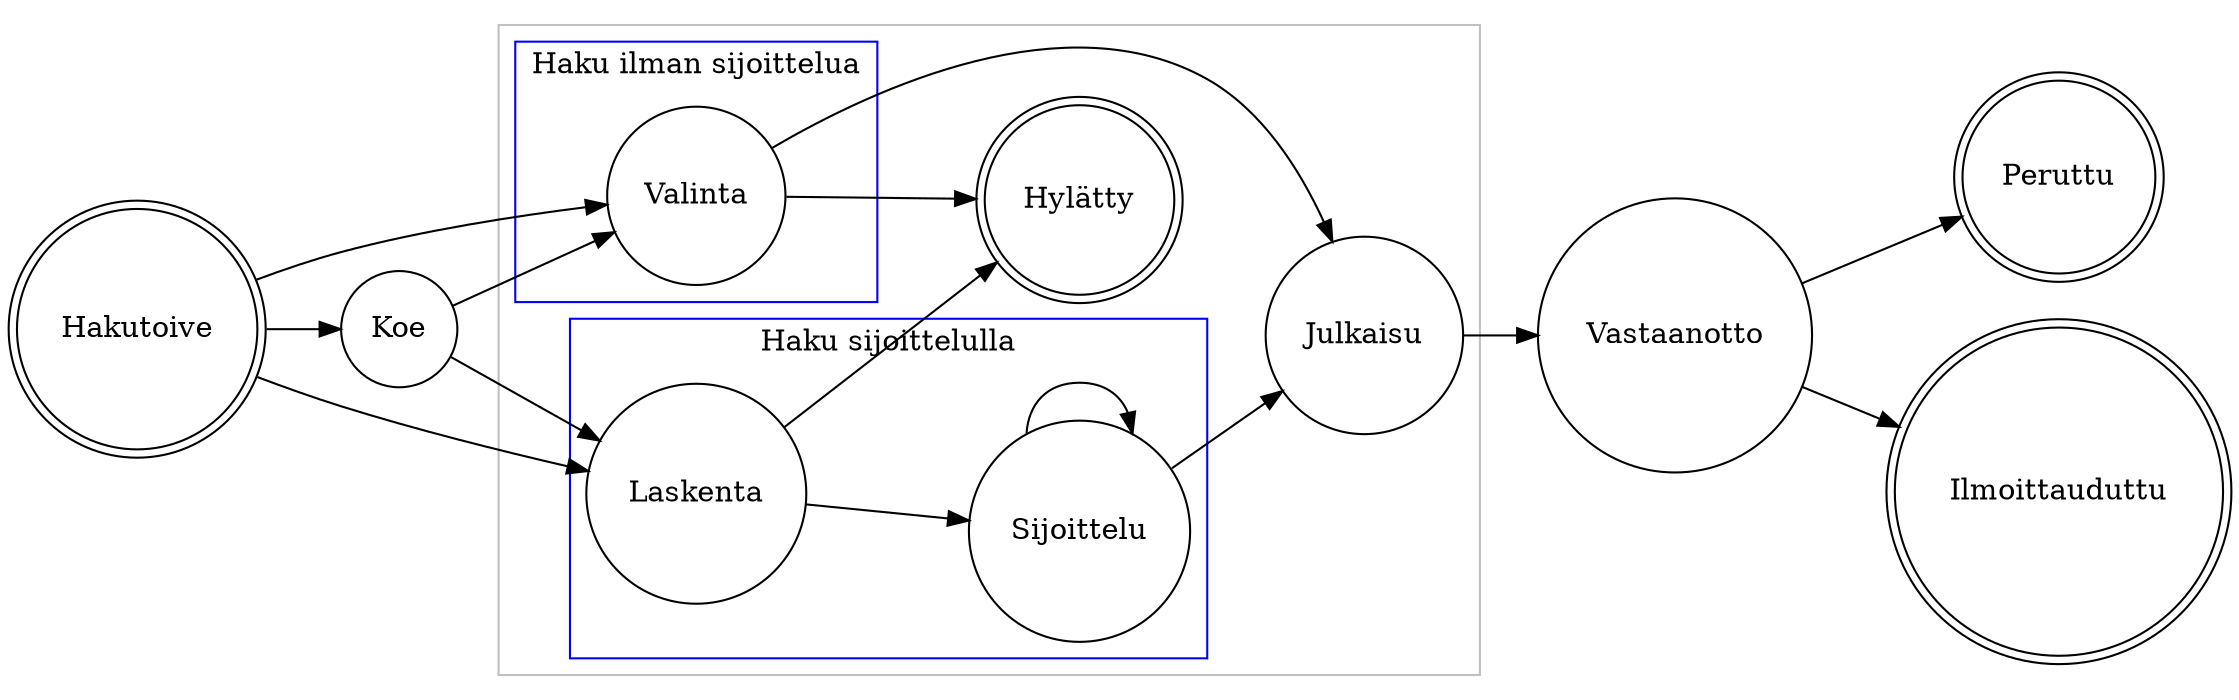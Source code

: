 digraph g {
  rankdir=LR;
  node [shape=circle];

  subgraph cluster_virkailija {
    color=gray;
    subgraph cluster_lisahaku {
      label="Haku ilman sijoittelua";
      color=blue;
      Valinta;
    }
    subgraph cluster_yhteishaku {
      label="Haku sijoittelulla";
      color=blue;
      Laskenta -> Sijoittelu;
      Sijoittelu -> Sijoittelu;
    }
    Valinta -> Hylätty;
    Laskenta -> Hylätty;
    Sijoittelu -> Julkaisu;
    Valinta -> Julkaisu;
  }

  Hakutoive -> Valinta;
  Hakutoive -> Laskenta;
  Hakutoive -> Koe;

  Koe -> Laskenta;
  Koe -> Valinta;

  Julkaisu -> Vastaanotto;

  Vastaanotto -> Peruttu;
  Vastaanotto -> Ilmoittauduttu;

  Hakutoive, Ilmoittauduttu, Peruttu, Hylätty [shape=doublecircle];
}
